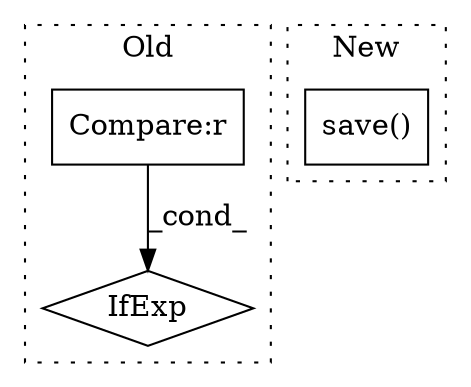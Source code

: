 digraph G {
subgraph cluster0 {
1 [label="IfExp" a="51" s="14260,14273" l="4,6" shape="diamond"];
3 [label="Compare:r" a="40" s="14264" l="9" shape="box"];
label = "Old";
style="dotted";
}
subgraph cluster1 {
2 [label="save()" a="75" s="14078,14111" l="22,1" shape="box"];
label = "New";
style="dotted";
}
3 -> 1 [label="_cond_"];
}